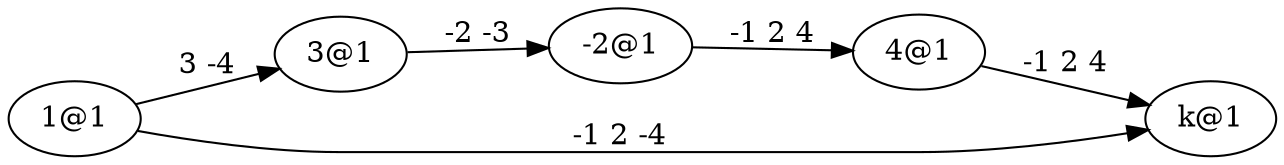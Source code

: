 digraph ImplicationGraph {
  rankdir=LR;
  margin=0;

  n1 [label="1@1"];
  n2 [label="-2@1"];
  n3 [label="3@1"];
  n4 [label="4@1"];
  nk [label="k@1"];

  n1 -> n3 [label="3 -4"];
  n3 -> n2 [label="-2 -3"];
  n2 -> n4 [label="-1 2 4"];
  n4 -> nk [label="-1 2 4"];
  n1 -> nk [label="-1 2 -4"];
}
